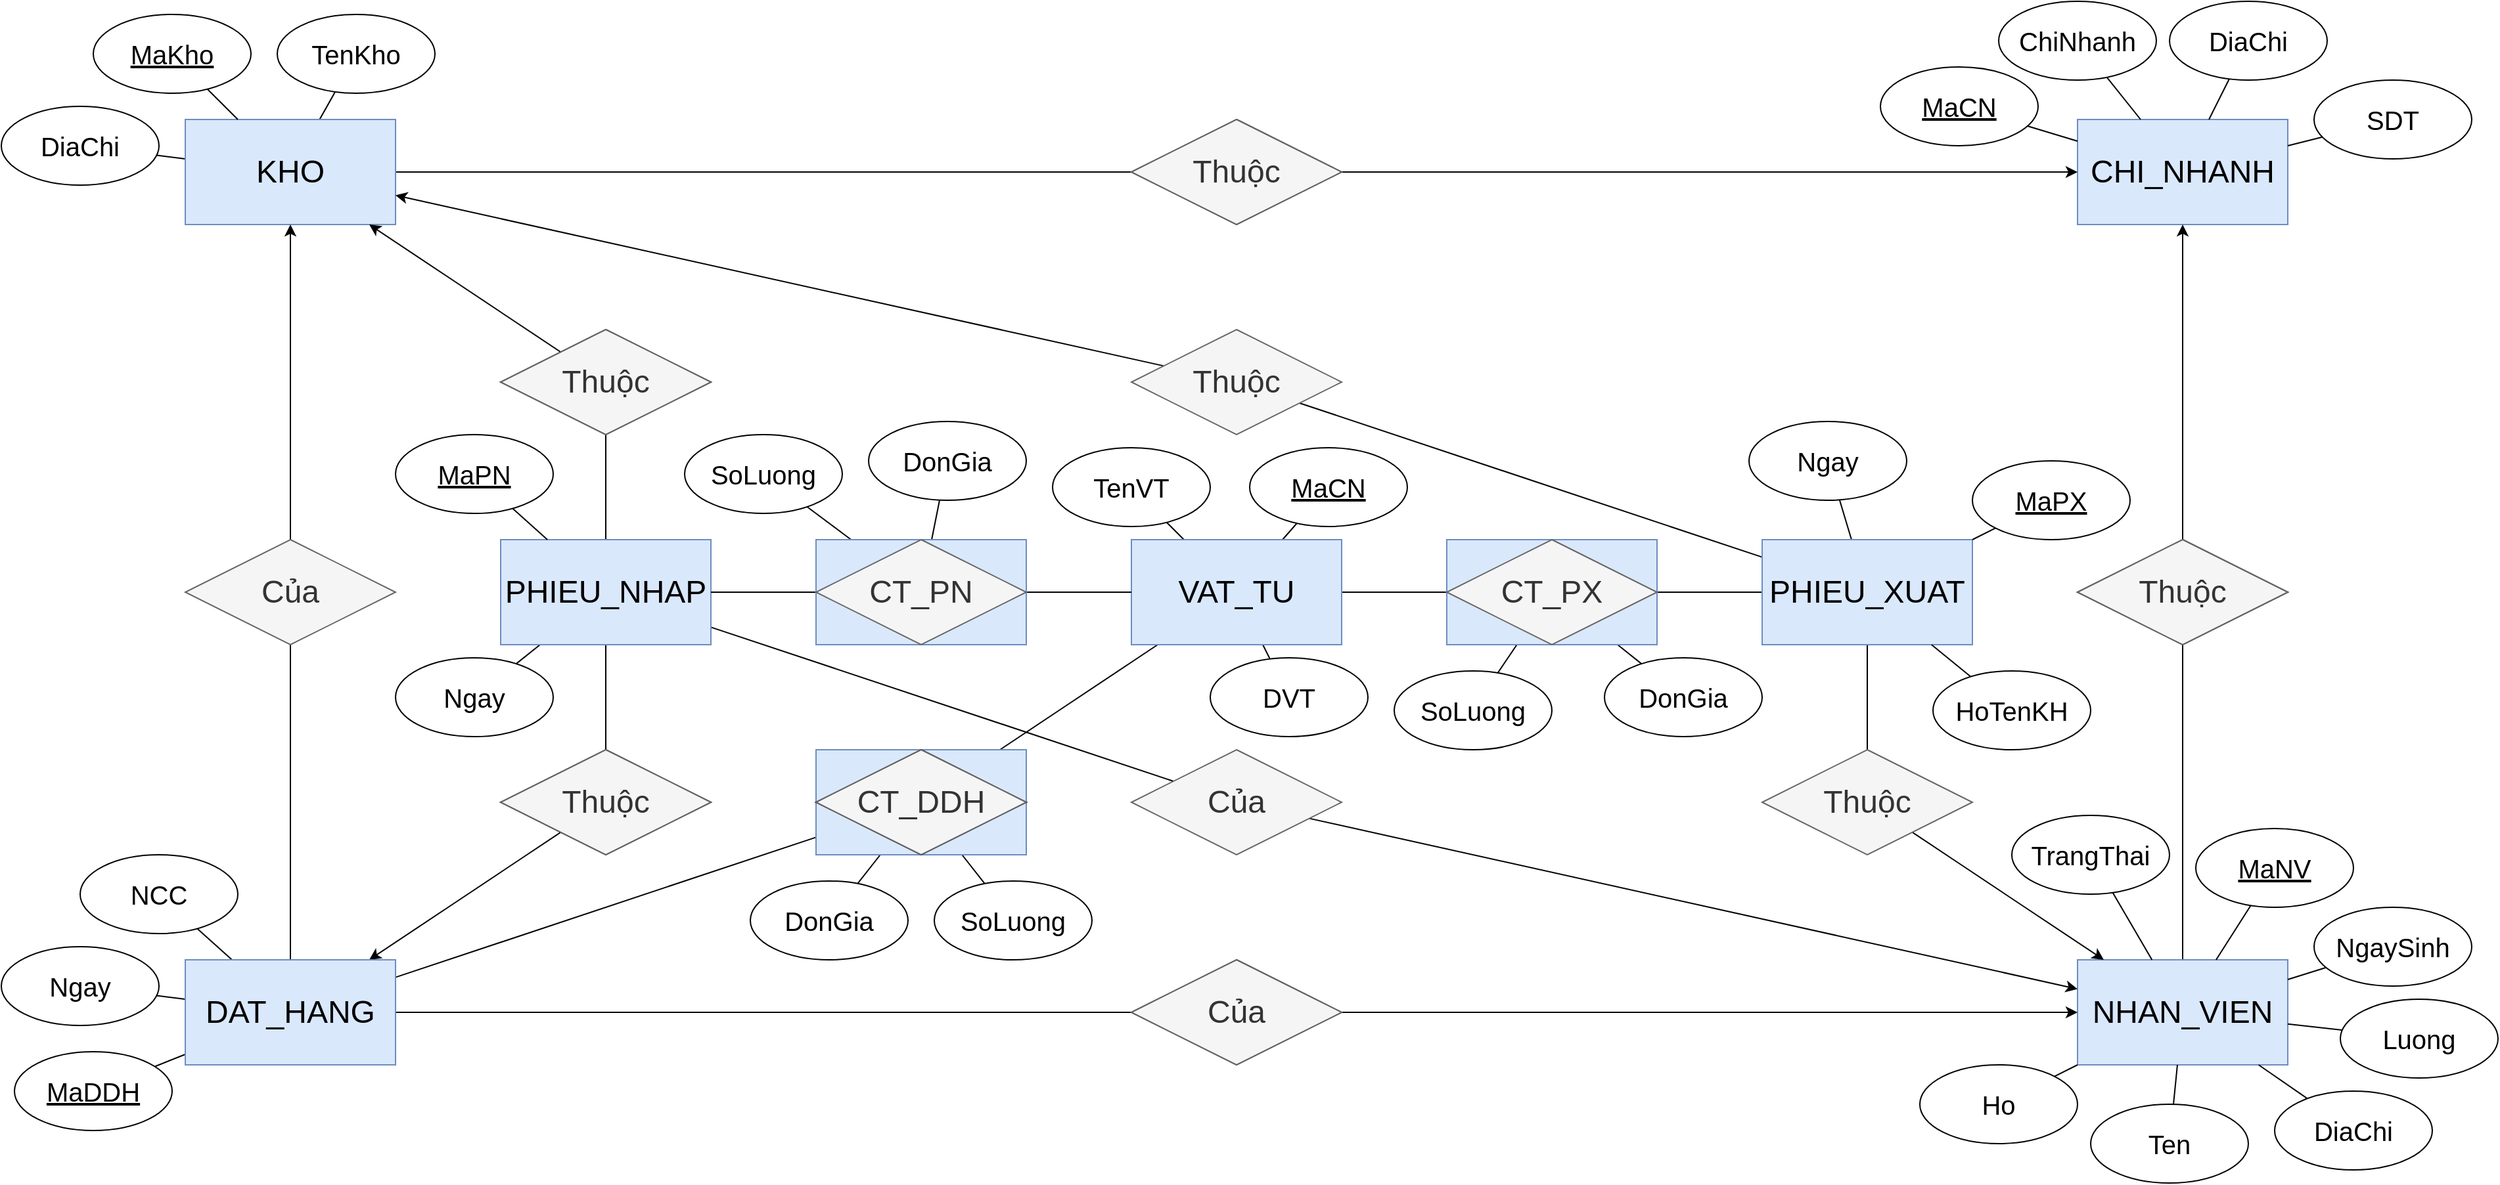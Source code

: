 <mxfile version="14.6.13" type="device" pages="2"><diagram id="R2lEEEUBdFMjLlhIrx00" name="ERD"><mxGraphModel dx="2286" dy="806" grid="1" gridSize="10" guides="1" tooltips="1" connect="1" arrows="1" fold="1" page="0" pageScale="1" pageWidth="850" pageHeight="1100" math="0" shadow="0" extFonts="Permanent Marker^https://fonts.googleapis.com/css?family=Permanent+Marker"><root><mxCell id="0"/><mxCell id="1" parent="0"/><mxCell id="WoRdXgq58RgKxwSCDWRc-1" value="CHI_NHANH" style="whiteSpace=wrap;html=1;fontSize=24;fillColor=#dae8fc;strokeColor=#6c8ebf;" parent="1" vertex="1"><mxGeometry x="400" y="400" width="160" height="80" as="geometry"/></mxCell><mxCell id="WoRdXgq58RgKxwSCDWRc-7" style="edgeStyle=none;orthogonalLoop=1;jettySize=auto;html=1;fontSize=15;endArrow=none;endFill=0;" parent="1" source="WoRdXgq58RgKxwSCDWRc-2" target="WoRdXgq58RgKxwSCDWRc-1" edge="1"><mxGeometry relative="1" as="geometry"/></mxCell><mxCell id="WoRdXgq58RgKxwSCDWRc-2" value="ChiNhanh" style="ellipse;whiteSpace=wrap;html=1;fontSize=20;" parent="1" vertex="1"><mxGeometry x="340" y="310" width="120" height="60" as="geometry"/></mxCell><mxCell id="WoRdXgq58RgKxwSCDWRc-6" style="orthogonalLoop=1;jettySize=auto;html=1;fontSize=15;endArrow=none;endFill=0;" parent="1" source="WoRdXgq58RgKxwSCDWRc-3" target="WoRdXgq58RgKxwSCDWRc-1" edge="1"><mxGeometry relative="1" as="geometry"/></mxCell><mxCell id="WoRdXgq58RgKxwSCDWRc-3" value="MaCN" style="ellipse;whiteSpace=wrap;html=1;fontSize=20;fontStyle=4;" parent="1" vertex="1"><mxGeometry x="250" y="360" width="120" height="60" as="geometry"/></mxCell><mxCell id="WoRdXgq58RgKxwSCDWRc-8" style="edgeStyle=none;orthogonalLoop=1;jettySize=auto;html=1;fontSize=15;endArrow=none;endFill=0;" parent="1" source="WoRdXgq58RgKxwSCDWRc-4" target="WoRdXgq58RgKxwSCDWRc-1" edge="1"><mxGeometry relative="1" as="geometry"/></mxCell><mxCell id="WoRdXgq58RgKxwSCDWRc-4" value="DiaChi" style="ellipse;whiteSpace=wrap;html=1;fontSize=20;" parent="1" vertex="1"><mxGeometry x="470" y="310" width="120" height="60" as="geometry"/></mxCell><mxCell id="WoRdXgq58RgKxwSCDWRc-9" style="edgeStyle=none;orthogonalLoop=1;jettySize=auto;html=1;fontSize=15;endArrow=none;endFill=0;" parent="1" source="WoRdXgq58RgKxwSCDWRc-5" target="WoRdXgq58RgKxwSCDWRc-1" edge="1"><mxGeometry relative="1" as="geometry"/></mxCell><mxCell id="WoRdXgq58RgKxwSCDWRc-5" value="SDT" style="ellipse;whiteSpace=wrap;html=1;fontSize=20;" parent="1" vertex="1"><mxGeometry x="580" y="370" width="120" height="60" as="geometry"/></mxCell><mxCell id="WoRdXgq58RgKxwSCDWRc-51" style="edgeStyle=none;orthogonalLoop=1;jettySize=auto;html=1;fontSize=15;endArrow=none;endFill=0;" parent="1" source="WoRdXgq58RgKxwSCDWRc-10" target="WoRdXgq58RgKxwSCDWRc-50" edge="1"><mxGeometry relative="1" as="geometry"/></mxCell><mxCell id="WoRdXgq58RgKxwSCDWRc-10" value="NHAN_VIEN" style="whiteSpace=wrap;html=1;fontSize=24;fillColor=#dae8fc;strokeColor=#6c8ebf;" parent="1" vertex="1"><mxGeometry x="400" y="1040" width="160" height="80" as="geometry"/></mxCell><mxCell id="WoRdXgq58RgKxwSCDWRc-21" style="edgeStyle=none;orthogonalLoop=1;jettySize=auto;html=1;fontSize=15;endArrow=none;endFill=0;" parent="1" source="WoRdXgq58RgKxwSCDWRc-11" target="WoRdXgq58RgKxwSCDWRc-10" edge="1"><mxGeometry relative="1" as="geometry"/></mxCell><mxCell id="WoRdXgq58RgKxwSCDWRc-11" value="MaNV" style="ellipse;whiteSpace=wrap;html=1;fontSize=20;fontStyle=4;" parent="1" vertex="1"><mxGeometry x="490" y="940" width="120" height="60" as="geometry"/></mxCell><mxCell id="WoRdXgq58RgKxwSCDWRc-39" style="edgeStyle=none;orthogonalLoop=1;jettySize=auto;html=1;fontSize=15;endArrow=none;endFill=0;" parent="1" source="WoRdXgq58RgKxwSCDWRc-12" target="WoRdXgq58RgKxwSCDWRc-36" edge="1"><mxGeometry relative="1" as="geometry"/></mxCell><mxCell id="WoRdXgq58RgKxwSCDWRc-12" value="DonGia" style="ellipse;whiteSpace=wrap;html=1;fontSize=20;" parent="1" vertex="1"><mxGeometry x="-610" y="980" width="120" height="60" as="geometry"/></mxCell><mxCell id="WoRdXgq58RgKxwSCDWRc-38" style="edgeStyle=none;orthogonalLoop=1;jettySize=auto;html=1;fontSize=15;endArrow=none;endFill=0;" parent="1" source="WoRdXgq58RgKxwSCDWRc-13" target="WoRdXgq58RgKxwSCDWRc-36" edge="1"><mxGeometry relative="1" as="geometry"><mxPoint x="-247.24" y="718.995" as="sourcePoint"/></mxGeometry></mxCell><mxCell id="WoRdXgq58RgKxwSCDWRc-13" value="SoLuong" style="ellipse;whiteSpace=wrap;html=1;fontSize=20;" parent="1" vertex="1"><mxGeometry x="-470" y="980" width="120" height="60" as="geometry"/></mxCell><mxCell id="WoRdXgq58RgKxwSCDWRc-33" style="edgeStyle=none;orthogonalLoop=1;jettySize=auto;html=1;fontSize=15;endArrow=none;endFill=0;" parent="1" source="WoRdXgq58RgKxwSCDWRc-14" target="WoRdXgq58RgKxwSCDWRc-28" edge="1"><mxGeometry relative="1" as="geometry"/></mxCell><mxCell id="WoRdXgq58RgKxwSCDWRc-14" value="DiaChi" style="ellipse;whiteSpace=wrap;html=1;fontSize=20;" parent="1" vertex="1"><mxGeometry x="-1180" y="390" width="120" height="60" as="geometry"/></mxCell><mxCell id="WoRdXgq58RgKxwSCDWRc-35" style="edgeStyle=none;orthogonalLoop=1;jettySize=auto;html=1;fontSize=15;endArrow=none;endFill=0;" parent="1" source="WoRdXgq58RgKxwSCDWRc-15" target="WoRdXgq58RgKxwSCDWRc-28" edge="1"><mxGeometry relative="1" as="geometry"/></mxCell><mxCell id="WoRdXgq58RgKxwSCDWRc-15" value="TenKho" style="ellipse;whiteSpace=wrap;html=1;fontSize=20;" parent="1" vertex="1"><mxGeometry x="-970" y="320" width="120" height="60" as="geometry"/></mxCell><mxCell id="WoRdXgq58RgKxwSCDWRc-27" style="edgeStyle=none;orthogonalLoop=1;jettySize=auto;html=1;fontSize=15;endArrow=none;endFill=0;" parent="1" source="WoRdXgq58RgKxwSCDWRc-16" target="WoRdXgq58RgKxwSCDWRc-10" edge="1"><mxGeometry relative="1" as="geometry"/></mxCell><mxCell id="WoRdXgq58RgKxwSCDWRc-16" value="Luong" style="ellipse;whiteSpace=wrap;html=1;fontSize=20;" parent="1" vertex="1"><mxGeometry x="600" y="1070" width="120" height="60" as="geometry"/></mxCell><mxCell id="WoRdXgq58RgKxwSCDWRc-26" style="edgeStyle=none;orthogonalLoop=1;jettySize=auto;html=1;fontSize=15;endArrow=none;endFill=0;" parent="1" source="WoRdXgq58RgKxwSCDWRc-17" target="WoRdXgq58RgKxwSCDWRc-10" edge="1"><mxGeometry relative="1" as="geometry"/></mxCell><mxCell id="WoRdXgq58RgKxwSCDWRc-17" value="NgaySinh" style="ellipse;whiteSpace=wrap;html=1;fontSize=20;" parent="1" vertex="1"><mxGeometry x="580" y="1000" width="120" height="60" as="geometry"/></mxCell><mxCell id="WoRdXgq58RgKxwSCDWRc-24" style="edgeStyle=none;orthogonalLoop=1;jettySize=auto;html=1;fontSize=15;endArrow=none;endFill=0;" parent="1" source="WoRdXgq58RgKxwSCDWRc-18" target="WoRdXgq58RgKxwSCDWRc-10" edge="1"><mxGeometry relative="1" as="geometry"/></mxCell><mxCell id="WoRdXgq58RgKxwSCDWRc-18" value="DiaChi" style="ellipse;whiteSpace=wrap;html=1;fontSize=20;" parent="1" vertex="1"><mxGeometry x="550" y="1140" width="120" height="60" as="geometry"/></mxCell><mxCell id="WoRdXgq58RgKxwSCDWRc-23" style="edgeStyle=none;orthogonalLoop=1;jettySize=auto;html=1;fontSize=15;endArrow=none;endFill=0;" parent="1" source="WoRdXgq58RgKxwSCDWRc-19" target="WoRdXgq58RgKxwSCDWRc-10" edge="1"><mxGeometry relative="1" as="geometry"/></mxCell><mxCell id="WoRdXgq58RgKxwSCDWRc-19" value="Ten" style="ellipse;whiteSpace=wrap;html=1;fontSize=20;" parent="1" vertex="1"><mxGeometry x="410" y="1150" width="120" height="60" as="geometry"/></mxCell><mxCell id="WoRdXgq58RgKxwSCDWRc-57" style="edgeStyle=none;orthogonalLoop=1;jettySize=auto;html=1;fontSize=20;endArrow=none;endFill=0;" parent="1" source="WoRdXgq58RgKxwSCDWRc-28" target="WoRdXgq58RgKxwSCDWRc-56" edge="1"><mxGeometry relative="1" as="geometry"><mxPoint x="-210" y="330" as="targetPoint"/></mxGeometry></mxCell><mxCell id="WoRdXgq58RgKxwSCDWRc-28" value="KHO" style="whiteSpace=wrap;html=1;fontSize=24;fillColor=#dae8fc;strokeColor=#6c8ebf;" parent="1" vertex="1"><mxGeometry x="-1040" y="400" width="160" height="80" as="geometry"/></mxCell><mxCell id="WoRdXgq58RgKxwSCDWRc-81" style="edgeStyle=none;orthogonalLoop=1;jettySize=auto;html=1;fontSize=20;endArrow=none;endFill=0;" parent="1" source="WoRdXgq58RgKxwSCDWRc-29" target="WoRdXgq58RgKxwSCDWRc-74" edge="1"><mxGeometry relative="1" as="geometry"/></mxCell><mxCell id="WoRdXgq58RgKxwSCDWRc-29" value="MaCN" style="ellipse;whiteSpace=wrap;html=1;fontSize=20;fontStyle=4;" parent="1" vertex="1"><mxGeometry x="-230" y="650" width="120" height="60" as="geometry"/></mxCell><mxCell id="WoRdXgq58RgKxwSCDWRc-48" style="edgeStyle=none;orthogonalLoop=1;jettySize=auto;html=1;fontSize=15;endArrow=none;endFill=0;" parent="1" source="WoRdXgq58RgKxwSCDWRc-30" target="WoRdXgq58RgKxwSCDWRc-47" edge="1"><mxGeometry relative="1" as="geometry"/></mxCell><mxCell id="WoRdXgq58RgKxwSCDWRc-30" value="MaDDH" style="ellipse;whiteSpace=wrap;html=1;fontSize=20;fontStyle=4;" parent="1" vertex="1"><mxGeometry x="-1170" y="1110" width="120" height="60" as="geometry"/></mxCell><mxCell id="WoRdXgq58RgKxwSCDWRc-34" style="edgeStyle=none;orthogonalLoop=1;jettySize=auto;html=1;fontSize=15;endArrow=none;endFill=0;" parent="1" source="WoRdXgq58RgKxwSCDWRc-32" target="WoRdXgq58RgKxwSCDWRc-28" edge="1"><mxGeometry relative="1" as="geometry"/></mxCell><mxCell id="WoRdXgq58RgKxwSCDWRc-32" value="MaKho" style="ellipse;whiteSpace=wrap;html=1;fontSize=20;fontStyle=4;" parent="1" vertex="1"><mxGeometry x="-1110" y="320" width="120" height="60" as="geometry"/></mxCell><mxCell id="WoRdXgq58RgKxwSCDWRc-63" style="edgeStyle=none;orthogonalLoop=1;jettySize=auto;html=1;fontSize=20;endArrow=none;endFill=0;" parent="1" source="WoRdXgq58RgKxwSCDWRc-40" target="WoRdXgq58RgKxwSCDWRc-47" edge="1"><mxGeometry relative="1" as="geometry"><mxPoint x="-530.922" y="955.238" as="sourcePoint"/></mxGeometry></mxCell><mxCell id="WoRdXgq58RgKxwSCDWRc-40" value="Ngay" style="ellipse;whiteSpace=wrap;html=1;fontSize=20;" parent="1" vertex="1"><mxGeometry x="-1180" y="1030" width="120" height="60" as="geometry"/></mxCell><mxCell id="WoRdXgq58RgKxwSCDWRc-85" style="edgeStyle=none;orthogonalLoop=1;jettySize=auto;html=1;fontSize=20;endArrow=none;endFill=0;" parent="1" source="WoRdXgq58RgKxwSCDWRc-41" target="WoRdXgq58RgKxwSCDWRc-84" edge="1"><mxGeometry relative="1" as="geometry"/></mxCell><mxCell id="WoRdXgq58RgKxwSCDWRc-41" value="Ngay" style="ellipse;whiteSpace=wrap;html=1;fontSize=20;" parent="1" vertex="1"><mxGeometry x="-880" y="810" width="120" height="60" as="geometry"/></mxCell><mxCell id="WoRdXgq58RgKxwSCDWRc-83" style="edgeStyle=none;orthogonalLoop=1;jettySize=auto;html=1;fontSize=20;endArrow=none;endFill=0;" parent="1" source="WoRdXgq58RgKxwSCDWRc-42" target="WoRdXgq58RgKxwSCDWRc-74" edge="1"><mxGeometry relative="1" as="geometry"/></mxCell><mxCell id="WoRdXgq58RgKxwSCDWRc-42" value="DVT" style="ellipse;whiteSpace=wrap;html=1;fontSize=20;" parent="1" vertex="1"><mxGeometry x="-260" y="810" width="120" height="60" as="geometry"/></mxCell><mxCell id="WoRdXgq58RgKxwSCDWRc-82" style="edgeStyle=none;orthogonalLoop=1;jettySize=auto;html=1;fontSize=20;endArrow=none;endFill=0;" parent="1" source="WoRdXgq58RgKxwSCDWRc-43" target="WoRdXgq58RgKxwSCDWRc-74" edge="1"><mxGeometry relative="1" as="geometry"/></mxCell><mxCell id="WoRdXgq58RgKxwSCDWRc-43" value="TenVT" style="ellipse;whiteSpace=wrap;html=1;fontSize=20;" parent="1" vertex="1"><mxGeometry x="-380" y="650" width="120" height="60" as="geometry"/></mxCell><mxCell id="WoRdXgq58RgKxwSCDWRc-64" style="edgeStyle=none;orthogonalLoop=1;jettySize=auto;html=1;fontSize=20;endArrow=none;endFill=0;" parent="1" source="WoRdXgq58RgKxwSCDWRc-45" target="WoRdXgq58RgKxwSCDWRc-47" edge="1"><mxGeometry relative="1" as="geometry"/></mxCell><mxCell id="WoRdXgq58RgKxwSCDWRc-45" value="NCC" style="ellipse;whiteSpace=wrap;html=1;fontSize=20;" parent="1" vertex="1"><mxGeometry x="-1120" y="960" width="120" height="60" as="geometry"/></mxCell><mxCell id="WoRdXgq58RgKxwSCDWRc-65" style="edgeStyle=none;orthogonalLoop=1;jettySize=auto;html=1;fontSize=20;endArrow=none;endFill=0;" parent="1" source="WoRdXgq58RgKxwSCDWRc-47" target="WoRdXgq58RgKxwSCDWRc-55" edge="1"><mxGeometry relative="1" as="geometry"><mxPoint x="-210" y="970" as="targetPoint"/></mxGeometry></mxCell><mxCell id="WoRdXgq58RgKxwSCDWRc-71" style="edgeStyle=none;orthogonalLoop=1;jettySize=auto;html=1;fontSize=20;endArrow=none;endFill=0;" parent="1" source="WoRdXgq58RgKxwSCDWRc-47" target="WoRdXgq58RgKxwSCDWRc-36" edge="1"><mxGeometry relative="1" as="geometry"/></mxCell><mxCell id="WoRdXgq58RgKxwSCDWRc-47" value="DAT_HANG" style="whiteSpace=wrap;html=1;fontSize=20;" parent="1" vertex="1"><mxGeometry x="-1040" y="1040" width="160" height="80" as="geometry"/></mxCell><mxCell id="WoRdXgq58RgKxwSCDWRc-52" style="edgeStyle=none;orthogonalLoop=1;jettySize=auto;html=1;fontSize=15;endArrow=classic;endFill=1;" parent="1" source="WoRdXgq58RgKxwSCDWRc-50" target="WoRdXgq58RgKxwSCDWRc-1" edge="1"><mxGeometry relative="1" as="geometry"/></mxCell><mxCell id="WoRdXgq58RgKxwSCDWRc-50" value="Thuộc" style="rhombus;whiteSpace=wrap;html=1;fontSize=20;" parent="1" vertex="1"><mxGeometry x="400" y="720" width="160" height="80" as="geometry"/></mxCell><mxCell id="WoRdXgq58RgKxwSCDWRc-66" style="edgeStyle=none;orthogonalLoop=1;jettySize=auto;html=1;fontSize=20;endArrow=classic;endFill=1;" parent="1" source="WoRdXgq58RgKxwSCDWRc-55" target="WoRdXgq58RgKxwSCDWRc-10" edge="1"><mxGeometry relative="1" as="geometry"/></mxCell><mxCell id="WoRdXgq58RgKxwSCDWRc-55" value="Của" style="rhombus;whiteSpace=wrap;html=1;fontSize=20;" parent="1" vertex="1"><mxGeometry x="-320" y="1040" width="160" height="80" as="geometry"/></mxCell><mxCell id="WoRdXgq58RgKxwSCDWRc-58" style="edgeStyle=none;orthogonalLoop=1;jettySize=auto;html=1;fontSize=20;endArrow=classic;endFill=1;" parent="1" source="WoRdXgq58RgKxwSCDWRc-56" target="WoRdXgq58RgKxwSCDWRc-1" edge="1"><mxGeometry relative="1" as="geometry"/></mxCell><mxCell id="WoRdXgq58RgKxwSCDWRc-56" value="Thuộc" style="rhombus;whiteSpace=wrap;html=1;fontSize=20;" parent="1" vertex="1"><mxGeometry x="-320" y="400" width="160" height="80" as="geometry"/></mxCell><mxCell id="WoRdXgq58RgKxwSCDWRc-70" style="edgeStyle=none;orthogonalLoop=1;jettySize=auto;html=1;fontSize=20;endArrow=none;endFill=0;" parent="1" source="WoRdXgq58RgKxwSCDWRc-36" target="WoRdXgq58RgKxwSCDWRc-74" edge="1"><mxGeometry relative="1" as="geometry"/></mxCell><mxCell id="WoRdXgq58RgKxwSCDWRc-138" style="edgeStyle=none;orthogonalLoop=1;jettySize=auto;html=1;fontSize=20;endArrow=none;endFill=0;" parent="1" source="WoRdXgq58RgKxwSCDWRc-74" target="WoRdXgq58RgKxwSCDWRc-133" edge="1"><mxGeometry relative="1" as="geometry"/></mxCell><mxCell id="WoRdXgq58RgKxwSCDWRc-74" value="VAT_TU" style="whiteSpace=wrap;html=1;fontSize=24;fillColor=#dae8fc;strokeColor=#6c8ebf;" parent="1" vertex="1"><mxGeometry x="-320" y="720" width="160" height="80" as="geometry"/></mxCell><mxCell id="WoRdXgq58RgKxwSCDWRc-90" style="edgeStyle=none;orthogonalLoop=1;jettySize=auto;html=1;fontSize=20;endArrow=none;endFill=0;" parent="1" source="WoRdXgq58RgKxwSCDWRc-84" target="WoRdXgq58RgKxwSCDWRc-88" edge="1"><mxGeometry relative="1" as="geometry"/></mxCell><mxCell id="WoRdXgq58RgKxwSCDWRc-92" style="edgeStyle=none;orthogonalLoop=1;jettySize=auto;html=1;fontSize=20;endArrow=none;endFill=0;" parent="1" source="WoRdXgq58RgKxwSCDWRc-84" target="WoRdXgq58RgKxwSCDWRc-91" edge="1"><mxGeometry relative="1" as="geometry"/></mxCell><mxCell id="WoRdXgq58RgKxwSCDWRc-95" style="edgeStyle=none;orthogonalLoop=1;jettySize=auto;html=1;fontSize=20;endArrow=none;endFill=0;" parent="1" source="WoRdXgq58RgKxwSCDWRc-84" target="WoRdXgq58RgKxwSCDWRc-94" edge="1"><mxGeometry relative="1" as="geometry"/></mxCell><mxCell id="WoRdXgq58RgKxwSCDWRc-84" value="PHIEU_NHAP" style="whiteSpace=wrap;html=1;fontSize=24;fillColor=#dae8fc;strokeColor=#6c8ebf;" parent="1" vertex="1"><mxGeometry x="-800" y="720" width="160" height="80" as="geometry"/></mxCell><mxCell id="WoRdXgq58RgKxwSCDWRc-87" style="edgeStyle=none;orthogonalLoop=1;jettySize=auto;html=1;fontSize=20;endArrow=none;endFill=0;" parent="1" source="WoRdXgq58RgKxwSCDWRc-86" target="WoRdXgq58RgKxwSCDWRc-84" edge="1"><mxGeometry relative="1" as="geometry"/></mxCell><mxCell id="WoRdXgq58RgKxwSCDWRc-86" value="MaPN" style="ellipse;whiteSpace=wrap;html=1;fontSize=20;fontStyle=4;" parent="1" vertex="1"><mxGeometry x="-880" y="640" width="120" height="60" as="geometry"/></mxCell><mxCell id="WoRdXgq58RgKxwSCDWRc-89" style="edgeStyle=none;orthogonalLoop=1;jettySize=auto;html=1;fontSize=20;endArrow=classic;endFill=1;" parent="1" source="WoRdXgq58RgKxwSCDWRc-88" target="WoRdXgq58RgKxwSCDWRc-28" edge="1"><mxGeometry relative="1" as="geometry"/></mxCell><mxCell id="WoRdXgq58RgKxwSCDWRc-88" value="Thuộc" style="rhombus;whiteSpace=wrap;html=1;fontSize=20;" parent="1" vertex="1"><mxGeometry x="-800" y="560" width="160" height="80" as="geometry"/></mxCell><mxCell id="WoRdXgq58RgKxwSCDWRc-93" style="edgeStyle=none;orthogonalLoop=1;jettySize=auto;html=1;fontSize=20;endArrow=classic;endFill=1;" parent="1" source="WoRdXgq58RgKxwSCDWRc-91" target="WoRdXgq58RgKxwSCDWRc-10" edge="1"><mxGeometry relative="1" as="geometry"/></mxCell><mxCell id="WoRdXgq58RgKxwSCDWRc-91" value="Của" style="rhombus;whiteSpace=wrap;html=1;fontSize=24;fillColor=#f5f5f5;strokeColor=#666666;fontColor=#333333;" parent="1" vertex="1"><mxGeometry x="-320" y="880" width="160" height="80" as="geometry"/></mxCell><mxCell id="WoRdXgq58RgKxwSCDWRc-96" style="edgeStyle=none;orthogonalLoop=1;jettySize=auto;html=1;fontSize=20;endArrow=classic;endFill=1;" parent="1" source="WoRdXgq58RgKxwSCDWRc-94" target="WoRdXgq58RgKxwSCDWRc-47" edge="1"><mxGeometry relative="1" as="geometry"/></mxCell><mxCell id="WoRdXgq58RgKxwSCDWRc-94" value="Thuộc" style="rhombus;whiteSpace=wrap;html=1;fontSize=20;" parent="1" vertex="1"><mxGeometry x="-800" y="880" width="160" height="80" as="geometry"/></mxCell><mxCell id="WoRdXgq58RgKxwSCDWRc-97" value="" style="group;" parent="1" vertex="1" connectable="0"><mxGeometry x="-560" y="720" width="160" height="80" as="geometry"/></mxCell><mxCell id="WoRdXgq58RgKxwSCDWRc-98" value="" style="whiteSpace=wrap;html=1;fontSize=20;" parent="WoRdXgq58RgKxwSCDWRc-97" vertex="1"><mxGeometry width="160" height="80" as="geometry"/></mxCell><mxCell id="WoRdXgq58RgKxwSCDWRc-99" value="CT_PN" style="rhombus;whiteSpace=wrap;html=1;fontSize=20;" parent="WoRdXgq58RgKxwSCDWRc-97" vertex="1"><mxGeometry width="160" height="80" as="geometry"/></mxCell><mxCell id="WoRdXgq58RgKxwSCDWRc-100" style="edgeStyle=none;orthogonalLoop=1;jettySize=auto;html=1;fontSize=20;endArrow=none;endFill=0;" parent="1" source="WoRdXgq58RgKxwSCDWRc-99" target="WoRdXgq58RgKxwSCDWRc-84" edge="1"><mxGeometry relative="1" as="geometry"/></mxCell><mxCell id="WoRdXgq58RgKxwSCDWRc-101" style="edgeStyle=none;orthogonalLoop=1;jettySize=auto;html=1;fontSize=20;endArrow=none;endFill=0;" parent="1" source="WoRdXgq58RgKxwSCDWRc-99" target="WoRdXgq58RgKxwSCDWRc-74" edge="1"><mxGeometry relative="1" as="geometry"/></mxCell><mxCell id="WoRdXgq58RgKxwSCDWRc-104" style="edgeStyle=none;orthogonalLoop=1;jettySize=auto;html=1;fontSize=20;endArrow=none;endFill=0;" parent="1" source="WoRdXgq58RgKxwSCDWRc-102" target="WoRdXgq58RgKxwSCDWRc-98" edge="1"><mxGeometry relative="1" as="geometry"/></mxCell><mxCell id="WoRdXgq58RgKxwSCDWRc-102" value="DonGia" style="ellipse;whiteSpace=wrap;html=1;fontSize=20;" parent="1" vertex="1"><mxGeometry x="-520" y="630" width="120" height="60" as="geometry"/></mxCell><mxCell id="WoRdXgq58RgKxwSCDWRc-105" style="edgeStyle=none;orthogonalLoop=1;jettySize=auto;html=1;fontSize=20;endArrow=none;endFill=0;" parent="1" source="WoRdXgq58RgKxwSCDWRc-103" target="WoRdXgq58RgKxwSCDWRc-98" edge="1"><mxGeometry relative="1" as="geometry"/></mxCell><mxCell id="WoRdXgq58RgKxwSCDWRc-103" value="SoLuong" style="ellipse;whiteSpace=wrap;html=1;fontSize=20;" parent="1" vertex="1"><mxGeometry x="-660" y="640" width="120" height="60" as="geometry"/></mxCell><mxCell id="WoRdXgq58RgKxwSCDWRc-109" style="edgeStyle=none;orthogonalLoop=1;jettySize=auto;html=1;fontSize=20;endArrow=none;endFill=0;" parent="1" source="WoRdXgq58RgKxwSCDWRc-106" target="WoRdXgq58RgKxwSCDWRc-107" edge="1"><mxGeometry relative="1" as="geometry"/></mxCell><mxCell id="WoRdXgq58RgKxwSCDWRc-106" value="Ngay" style="ellipse;whiteSpace=wrap;html=1;fontSize=20;" parent="1" vertex="1"><mxGeometry x="150" y="630" width="120" height="60" as="geometry"/></mxCell><mxCell id="WoRdXgq58RgKxwSCDWRc-115" style="edgeStyle=none;orthogonalLoop=1;jettySize=auto;html=1;fontSize=20;endArrow=none;endFill=0;" parent="1" source="WoRdXgq58RgKxwSCDWRc-107" target="WoRdXgq58RgKxwSCDWRc-113" edge="1"><mxGeometry relative="1" as="geometry"/></mxCell><mxCell id="WoRdXgq58RgKxwSCDWRc-117" style="edgeStyle=none;orthogonalLoop=1;jettySize=auto;html=1;fontSize=20;endArrow=none;endFill=0;" parent="1" source="WoRdXgq58RgKxwSCDWRc-107" target="WoRdXgq58RgKxwSCDWRc-116" edge="1"><mxGeometry relative="1" as="geometry"/></mxCell><mxCell id="WoRdXgq58RgKxwSCDWRc-137" style="edgeStyle=none;orthogonalLoop=1;jettySize=auto;html=1;fontSize=20;endArrow=none;endFill=0;" parent="1" source="WoRdXgq58RgKxwSCDWRc-107" target="WoRdXgq58RgKxwSCDWRc-133" edge="1"><mxGeometry relative="1" as="geometry"><mxPoint x="-100" y="590" as="targetPoint"/></mxGeometry></mxCell><mxCell id="WoRdXgq58RgKxwSCDWRc-107" value="PHIEU_XUAT" style="whiteSpace=wrap;html=1;fontSize=24;fillColor=#dae8fc;strokeColor=#6c8ebf;" parent="1" vertex="1"><mxGeometry x="160" y="720" width="160" height="80" as="geometry"/></mxCell><mxCell id="WoRdXgq58RgKxwSCDWRc-110" style="edgeStyle=none;orthogonalLoop=1;jettySize=auto;html=1;fontSize=20;endArrow=none;endFill=0;" parent="1" source="WoRdXgq58RgKxwSCDWRc-108" target="WoRdXgq58RgKxwSCDWRc-107" edge="1"><mxGeometry relative="1" as="geometry"/></mxCell><mxCell id="WoRdXgq58RgKxwSCDWRc-108" value="MaPX" style="ellipse;whiteSpace=wrap;html=1;fontSize=20;fontStyle=4;" parent="1" vertex="1"><mxGeometry x="320" y="660" width="120" height="60" as="geometry"/></mxCell><mxCell id="WoRdXgq58RgKxwSCDWRc-112" style="edgeStyle=none;orthogonalLoop=1;jettySize=auto;html=1;fontSize=20;endArrow=none;endFill=0;" parent="1" source="WoRdXgq58RgKxwSCDWRc-111" target="WoRdXgq58RgKxwSCDWRc-107" edge="1"><mxGeometry relative="1" as="geometry"/></mxCell><mxCell id="WoRdXgq58RgKxwSCDWRc-111" value="HoTenKH" style="ellipse;whiteSpace=wrap;html=1;fontSize=20;" parent="1" vertex="1"><mxGeometry x="290" y="820" width="120" height="60" as="geometry"/></mxCell><mxCell id="WoRdXgq58RgKxwSCDWRc-114" style="edgeStyle=none;orthogonalLoop=1;jettySize=auto;html=1;fontSize=20;endArrow=classic;endFill=1;" parent="1" source="WoRdXgq58RgKxwSCDWRc-113" target="WoRdXgq58RgKxwSCDWRc-28" edge="1"><mxGeometry relative="1" as="geometry"/></mxCell><mxCell id="WoRdXgq58RgKxwSCDWRc-113" value="Thuộc" style="rhombus;whiteSpace=wrap;html=1;fontSize=24;fillColor=#f5f5f5;strokeColor=#666666;fontColor=#333333;" parent="1" vertex="1"><mxGeometry x="-320" y="560" width="160" height="80" as="geometry"/></mxCell><mxCell id="WoRdXgq58RgKxwSCDWRc-118" style="edgeStyle=none;orthogonalLoop=1;jettySize=auto;html=1;fontSize=20;endArrow=classic;endFill=1;" parent="1" source="WoRdXgq58RgKxwSCDWRc-116" target="WoRdXgq58RgKxwSCDWRc-10" edge="1"><mxGeometry relative="1" as="geometry"/></mxCell><mxCell id="WoRdXgq58RgKxwSCDWRc-116" value="Thuộc" style="rhombus;whiteSpace=wrap;html=1;fontSize=24;fillColor=#f5f5f5;strokeColor=#666666;fontColor=#333333;" parent="1" vertex="1"><mxGeometry x="160" y="880" width="160" height="80" as="geometry"/></mxCell><mxCell id="WoRdXgq58RgKxwSCDWRc-141" style="edgeStyle=none;orthogonalLoop=1;jettySize=auto;html=1;fontSize=20;endArrow=none;endFill=0;" parent="1" source="WoRdXgq58RgKxwSCDWRc-126" target="WoRdXgq58RgKxwSCDWRc-10" edge="1"><mxGeometry relative="1" as="geometry"/></mxCell><mxCell id="WoRdXgq58RgKxwSCDWRc-126" value="Ho" style="ellipse;whiteSpace=wrap;html=1;fontSize=20;" parent="1" vertex="1"><mxGeometry x="280" y="1120" width="120" height="60" as="geometry"/></mxCell><mxCell id="WoRdXgq58RgKxwSCDWRc-139" style="edgeStyle=none;orthogonalLoop=1;jettySize=auto;html=1;fontSize=20;endArrow=none;endFill=0;" parent="1" source="WoRdXgq58RgKxwSCDWRc-135" target="WoRdXgq58RgKxwSCDWRc-133" edge="1"><mxGeometry relative="1" as="geometry"/></mxCell><mxCell id="WoRdXgq58RgKxwSCDWRc-135" value="DonGia" style="ellipse;whiteSpace=wrap;html=1;fontSize=20;" parent="1" vertex="1"><mxGeometry x="40" y="810" width="120" height="60" as="geometry"/></mxCell><mxCell id="WoRdXgq58RgKxwSCDWRc-140" style="edgeStyle=none;orthogonalLoop=1;jettySize=auto;html=1;fontSize=20;endArrow=none;endFill=0;" parent="1" source="WoRdXgq58RgKxwSCDWRc-136" target="WoRdXgq58RgKxwSCDWRc-133" edge="1"><mxGeometry relative="1" as="geometry"/></mxCell><mxCell id="WoRdXgq58RgKxwSCDWRc-136" value="SoLuong" style="ellipse;whiteSpace=wrap;html=1;fontSize=20;" parent="1" vertex="1"><mxGeometry x="-120" y="820" width="120" height="60" as="geometry"/></mxCell><mxCell id="WoRdXgq58RgKxwSCDWRc-146" style="edgeStyle=none;orthogonalLoop=1;jettySize=auto;html=1;exitX=0.5;exitY=1;exitDx=0;exitDy=0;fontSize=20;endArrow=none;endFill=0;" parent="1" source="WoRdXgq58RgKxwSCDWRc-30" target="WoRdXgq58RgKxwSCDWRc-30" edge="1"><mxGeometry relative="1" as="geometry"/></mxCell><mxCell id="WoRdXgq58RgKxwSCDWRc-147" value="Của" style="rhombus;whiteSpace=wrap;html=1;fontSize=24;fillColor=#f5f5f5;strokeColor=#666666;fontColor=#333333;" parent="1" vertex="1"><mxGeometry x="-320" y="1040" width="160" height="80" as="geometry"/></mxCell><mxCell id="WoRdXgq58RgKxwSCDWRc-149" value="Thuộc" style="rhombus;whiteSpace=wrap;html=1;fontSize=24;fillColor=#f5f5f5;strokeColor=#666666;fontColor=#333333;" parent="1" vertex="1"><mxGeometry x="400" y="720" width="160" height="80" as="geometry"/></mxCell><mxCell id="WoRdXgq58RgKxwSCDWRc-151" value="Thuộc" style="rhombus;whiteSpace=wrap;html=1;fontSize=24;fillColor=#f5f5f5;strokeColor=#666666;fontColor=#333333;" parent="1" vertex="1"><mxGeometry x="-320" y="400" width="160" height="80" as="geometry"/></mxCell><mxCell id="xJD30EnQ6cQfWqcHGqd3-6" style="edgeStyle=none;rounded=0;orthogonalLoop=1;jettySize=auto;html=1;endArrow=none;endFill=0;" parent="1" source="WoRdXgq58RgKxwSCDWRc-156" target="xJD30EnQ6cQfWqcHGqd3-4" edge="1"><mxGeometry relative="1" as="geometry"/></mxCell><mxCell id="WoRdXgq58RgKxwSCDWRc-156" value="DAT_HANG" style="whiteSpace=wrap;html=1;fontSize=24;fillColor=#dae8fc;strokeColor=#6c8ebf;" parent="1" vertex="1"><mxGeometry x="-1040" y="1040" width="160" height="80" as="geometry"/></mxCell><mxCell id="WoRdXgq58RgKxwSCDWRc-158" value="" style="group;fontSize=24;" parent="1" vertex="1" connectable="0"><mxGeometry x="-560" y="720" width="160" height="80" as="geometry"/></mxCell><mxCell id="WoRdXgq58RgKxwSCDWRc-159" value="" style="whiteSpace=wrap;html=1;fontSize=20;" parent="WoRdXgq58RgKxwSCDWRc-158" vertex="1"><mxGeometry width="160" height="80" as="geometry"/></mxCell><mxCell id="WoRdXgq58RgKxwSCDWRc-160" value="&lt;font style=&quot;font-size: 24px&quot;&gt;CT_PN&lt;/font&gt;" style="rhombus;whiteSpace=wrap;html=1;fontSize=20;" parent="WoRdXgq58RgKxwSCDWRc-158" vertex="1"><mxGeometry width="160" height="80" as="geometry"/></mxCell><mxCell id="WoRdXgq58RgKxwSCDWRc-162" value="Thuộc" style="rhombus;whiteSpace=wrap;html=1;fontSize=24;fillColor=#f5f5f5;strokeColor=#666666;fontColor=#333333;" parent="1" vertex="1"><mxGeometry x="-800" y="560" width="160" height="80" as="geometry"/></mxCell><mxCell id="WoRdXgq58RgKxwSCDWRc-163" value="Thuộc" style="rhombus;whiteSpace=wrap;html=1;fontSize=24;fillColor=#f5f5f5;strokeColor=#666666;fontColor=#333333;" parent="1" vertex="1"><mxGeometry x="-800" y="880" width="160" height="80" as="geometry"/></mxCell><mxCell id="WoRdXgq58RgKxwSCDWRc-133" value="" style="whiteSpace=wrap;html=1;fontSize=20;fillColor=#dae8fc;strokeColor=#6c8ebf;" parent="1" vertex="1"><mxGeometry x="-80" y="720" width="160" height="80" as="geometry"/></mxCell><mxCell id="WoRdXgq58RgKxwSCDWRc-134" value="&lt;font style=&quot;font-size: 24px&quot;&gt;CT_PX&lt;/font&gt;" style="rhombus;whiteSpace=wrap;html=1;fontSize=20;fillColor=#f5f5f5;strokeColor=#666666;fontColor=#333333;" parent="1" vertex="1"><mxGeometry x="-80" y="720" width="160" height="80" as="geometry"/></mxCell><mxCell id="WoRdXgq58RgKxwSCDWRc-166" value="" style="group;fontSize=18;fillColor=#dae8fc;strokeColor=#6c8ebf;container=0;" parent="1" vertex="1" connectable="0"><mxGeometry x="-560" y="720" width="160" height="80" as="geometry"/></mxCell><mxCell id="WoRdXgq58RgKxwSCDWRc-167" value="" style="whiteSpace=wrap;html=1;fontSize=20;fillColor=#dae8fc;strokeColor=#6c8ebf;" parent="1" vertex="1"><mxGeometry x="-560" y="720" width="160" height="80" as="geometry"/></mxCell><mxCell id="WoRdXgq58RgKxwSCDWRc-168" value="&lt;font style=&quot;font-size: 24px&quot;&gt;CT_PN&lt;/font&gt;" style="rhombus;whiteSpace=wrap;html=1;fontSize=20;fillColor=#f5f5f5;strokeColor=#666666;fontColor=#333333;" parent="1" vertex="1"><mxGeometry x="-560" y="720" width="160" height="80" as="geometry"/></mxCell><mxCell id="xJD30EnQ6cQfWqcHGqd3-2" style="rounded=0;orthogonalLoop=1;jettySize=auto;html=1;endArrow=none;endFill=0;" parent="1" source="xJD30EnQ6cQfWqcHGqd3-1" target="WoRdXgq58RgKxwSCDWRc-10" edge="1"><mxGeometry relative="1" as="geometry"/></mxCell><mxCell id="xJD30EnQ6cQfWqcHGqd3-1" value="TrangThai" style="ellipse;whiteSpace=wrap;html=1;fontSize=20;" parent="1" vertex="1"><mxGeometry x="350" y="930" width="120" height="60" as="geometry"/></mxCell><mxCell id="xJD30EnQ6cQfWqcHGqd3-5" style="edgeStyle=none;rounded=0;orthogonalLoop=1;jettySize=auto;html=1;endArrow=classic;endFill=1;" parent="1" source="xJD30EnQ6cQfWqcHGqd3-4" target="WoRdXgq58RgKxwSCDWRc-28" edge="1"><mxGeometry relative="1" as="geometry"/></mxCell><mxCell id="xJD30EnQ6cQfWqcHGqd3-4" value="Của" style="rhombus;whiteSpace=wrap;html=1;fontSize=24;fillColor=#f5f5f5;strokeColor=#666666;fontColor=#333333;" parent="1" vertex="1"><mxGeometry x="-1040" y="720" width="160" height="80" as="geometry"/></mxCell><mxCell id="xJD30EnQ6cQfWqcHGqd3-8" value="" style="group" parent="1" vertex="1" connectable="0"><mxGeometry x="-560" y="880" width="160" height="80" as="geometry"/></mxCell><mxCell id="WoRdXgq58RgKxwSCDWRc-73" value="" style="group;" parent="xJD30EnQ6cQfWqcHGqd3-8" vertex="1" connectable="0"><mxGeometry width="160" height="80" as="geometry"/></mxCell><mxCell id="WoRdXgq58RgKxwSCDWRc-36" value="" style="whiteSpace=wrap;html=1;fontSize=20;" parent="WoRdXgq58RgKxwSCDWRc-73" vertex="1"><mxGeometry width="160" height="80" as="geometry"/></mxCell><mxCell id="WoRdXgq58RgKxwSCDWRc-72" value="CT_DDH" style="rhombus;whiteSpace=wrap;html=1;fontSize=20;" parent="WoRdXgq58RgKxwSCDWRc-73" vertex="1"><mxGeometry width="160" height="80" as="geometry"/></mxCell><mxCell id="WoRdXgq58RgKxwSCDWRc-153" value="" style="group;fontSize=24;fillColor=#dae8fc;strokeColor=#6c8ebf;container=0;" parent="xJD30EnQ6cQfWqcHGqd3-8" vertex="1" connectable="0"><mxGeometry width="160" height="80" as="geometry"/></mxCell><mxCell id="WoRdXgq58RgKxwSCDWRc-165" value="CT_DDH" style="rhombus;whiteSpace=wrap;html=1;fontSize=18;" parent="xJD30EnQ6cQfWqcHGqd3-8" vertex="1"><mxGeometry width="160" height="80" as="geometry"/></mxCell><mxCell id="WoRdXgq58RgKxwSCDWRc-155" value="&lt;font style=&quot;font-size: 24px&quot;&gt;CT_DDH&lt;/font&gt;" style="rhombus;whiteSpace=wrap;html=1;fontSize=20;fillColor=#f5f5f5;strokeColor=#666666;fontColor=#333333;" parent="xJD30EnQ6cQfWqcHGqd3-8" vertex="1"><mxGeometry width="160" height="80" as="geometry"/></mxCell></root></mxGraphModel></diagram><diagram id="PyvJ21eYZE1TtiNNmQf2" name="UseCase"><mxGraphModel dx="1810" dy="1343" grid="1" gridSize="10" guides="1" tooltips="1" connect="1" arrows="1" fold="1" page="1" pageScale="1" pageWidth="850" pageHeight="1100" math="0" shadow="0"><root><mxCell id="FFRRTn_DWJ5D3q8YgOu1-0"/><mxCell id="FFRRTn_DWJ5D3q8YgOu1-1" parent="FFRRTn_DWJ5D3q8YgOu1-0"/><mxCell id="cxujhU5K7gFG7o2gEKrz-0" value="&lt;font style=&quot;font-size: 24px&quot;&gt;QLVT DATHANG&lt;/font&gt;" style="whiteSpace=wrap;html=1;aspect=fixed;verticalAlign=top;" vertex="1" parent="FFRRTn_DWJ5D3q8YgOu1-1"><mxGeometry x="280" y="80" width="1200" height="1200" as="geometry"/></mxCell><mxCell id="9aBXc-yBAEBXFi98ZPga-10" style="edgeStyle=none;rounded=0;orthogonalLoop=1;jettySize=auto;html=1;endArrow=none;endFill=0;" edge="1" parent="FFRRTn_DWJ5D3q8YgOu1-1" source="cxujhU5K7gFG7o2gEKrz-1" target="9aBXc-yBAEBXFi98ZPga-8"><mxGeometry relative="1" as="geometry"/></mxCell><mxCell id="9aBXc-yBAEBXFi98ZPga-12" style="edgeStyle=none;rounded=0;orthogonalLoop=1;jettySize=auto;html=1;endArrow=none;endFill=0;" edge="1" parent="FFRRTn_DWJ5D3q8YgOu1-1" source="cxujhU5K7gFG7o2gEKrz-1" target="cxujhU5K7gFG7o2gEKrz-5"><mxGeometry relative="1" as="geometry"/></mxCell><mxCell id="cxujhU5K7gFG7o2gEKrz-1" value="User" style="shape=umlActor;verticalLabelPosition=bottom;verticalAlign=top;html=1;outlineConnect=0;fontSize=24;" vertex="1" parent="FFRRTn_DWJ5D3q8YgOu1-1"><mxGeometry x="1580" y="940" width="40" height="80" as="geometry"/></mxCell><mxCell id="9aBXc-yBAEBXFi98ZPga-15" style="edgeStyle=none;rounded=0;orthogonalLoop=1;jettySize=auto;html=1;endArrow=none;endFill=0;" edge="1" parent="FFRRTn_DWJ5D3q8YgOu1-1" source="cxujhU5K7gFG7o2gEKrz-2" target="9aBXc-yBAEBXFi98ZPga-14"><mxGeometry relative="1" as="geometry"/></mxCell><mxCell id="9aBXc-yBAEBXFi98ZPga-16" style="edgeStyle=none;rounded=0;orthogonalLoop=1;jettySize=auto;html=1;endArrow=none;endFill=0;" edge="1" parent="FFRRTn_DWJ5D3q8YgOu1-1" source="cxujhU5K7gFG7o2gEKrz-2" target="9aBXc-yBAEBXFi98ZPga-7"><mxGeometry relative="1" as="geometry"/></mxCell><mxCell id="9aBXc-yBAEBXFi98ZPga-65" style="edgeStyle=none;rounded=0;orthogonalLoop=1;jettySize=auto;html=1;endArrow=none;endFill=0;" edge="1" parent="FFRRTn_DWJ5D3q8YgOu1-1" source="cxujhU5K7gFG7o2gEKrz-2" target="9aBXc-yBAEBXFi98ZPga-50"><mxGeometry relative="1" as="geometry"/></mxCell><mxCell id="cxujhU5K7gFG7o2gEKrz-2" value="CONGTY" style="shape=umlActor;verticalLabelPosition=bottom;verticalAlign=top;html=1;outlineConnect=0;fontSize=24;" vertex="1" parent="FFRRTn_DWJ5D3q8YgOu1-1"><mxGeometry x="160" y="560" width="40" height="80" as="geometry"/></mxCell><mxCell id="9aBXc-yBAEBXFi98ZPga-9" style="rounded=0;orthogonalLoop=1;jettySize=auto;html=1;endArrow=none;endFill=0;" edge="1" parent="FFRRTn_DWJ5D3q8YgOu1-1" source="cxujhU5K7gFG7o2gEKrz-1" target="9aBXc-yBAEBXFi98ZPga-5"><mxGeometry relative="1" as="geometry"/></mxCell><mxCell id="9aBXc-yBAEBXFi98ZPga-11" style="edgeStyle=none;rounded=0;orthogonalLoop=1;jettySize=auto;html=1;endArrow=none;endFill=0;" edge="1" parent="FFRRTn_DWJ5D3q8YgOu1-1" source="cxujhU5K7gFG7o2gEKrz-3" target="cxujhU5K7gFG7o2gEKrz-6"><mxGeometry relative="1" as="geometry"/></mxCell><mxCell id="cxujhU5K7gFG7o2gEKrz-3" value="CHINHANH" style="shape=umlActor;verticalLabelPosition=bottom;verticalAlign=top;html=1;outlineConnect=0;fontSize=24;" vertex="1" parent="FFRRTn_DWJ5D3q8YgOu1-1"><mxGeometry x="1580" y="290" width="40" height="80" as="geometry"/></mxCell><mxCell id="cxujhU5K7gFG7o2gEKrz-4" value="Ghi đơn hàng" style="ellipse;whiteSpace=wrap;html=1;fontSize=20;" vertex="1" parent="FFRRTn_DWJ5D3q8YgOu1-1"><mxGeometry x="630" y="690" width="180" height="80" as="geometry"/></mxCell><mxCell id="cxujhU5K7gFG7o2gEKrz-5" value="Đọc dữ liệu chi nhánh" style="ellipse;whiteSpace=wrap;html=1;fontSize=20;" vertex="1" parent="FFRRTn_DWJ5D3q8YgOu1-1"><mxGeometry x="970" y="1000" width="180" height="80" as="geometry"/></mxCell><mxCell id="cxujhU5K7gFG7o2gEKrz-6" value="Tạo TK CHINHANH, USER" style="ellipse;whiteSpace=wrap;html=1;fontSize=20;" vertex="1" parent="FFRRTn_DWJ5D3q8YgOu1-1"><mxGeometry x="1140" y="190" width="180" height="80" as="geometry"/></mxCell><mxCell id="9aBXc-yBAEBXFi98ZPga-0" value="Đăng nhập CONGTY" style="ellipse;whiteSpace=wrap;html=1;fontSize=20;" vertex="1" parent="FFRRTn_DWJ5D3q8YgOu1-1"><mxGeometry x="335" y="1110" width="180" height="80" as="geometry"/></mxCell><mxCell id="9aBXc-yBAEBXFi98ZPga-1" value="" style="endArrow=openThin;dashed=1;endFill=0;endSize=12;html=1;fontSize=20;" edge="1" parent="FFRRTn_DWJ5D3q8YgOu1-1" source="9aBXc-yBAEBXFi98ZPga-8" target="9aBXc-yBAEBXFi98ZPga-4"><mxGeometry width="160" relative="1" as="geometry"><mxPoint x="716.859" y="704.428" as="sourcePoint"/><mxPoint x="470.06" y="755.517" as="targetPoint"/></mxGeometry></mxCell><mxCell id="9aBXc-yBAEBXFi98ZPga-2" value="&amp;lt;&amp;lt;include&amp;gt;&amp;gt;" style="edgeLabel;html=1;align=center;verticalAlign=middle;resizable=0;points=[];fontSize=20;" vertex="1" connectable="0" parent="9aBXc-yBAEBXFi98ZPga-1"><mxGeometry x="-0.304" y="-2" relative="1" as="geometry"><mxPoint as="offset"/></mxGeometry></mxCell><mxCell id="9aBXc-yBAEBXFi98ZPga-3" style="edgeStyle=none;rounded=0;jumpStyle=sharp;jumpSize=100;orthogonalLoop=1;jettySize=auto;html=1;startArrow=none;startFill=0;startSize=0;endArrow=block;endFill=0;endSize=0;strokeColor=#000000;strokeWidth=1;fontSize=20;" edge="1" parent="FFRRTn_DWJ5D3q8YgOu1-1" source="9aBXc-yBAEBXFi98ZPga-0" target="cxujhU5K7gFG7o2gEKrz-2"><mxGeometry relative="1" as="geometry"><mxPoint x="-30" y="393.617" as="sourcePoint"/><mxPoint x="171.464" y="710.816" as="targetPoint"/></mxGeometry></mxCell><mxCell id="9aBXc-yBAEBXFi98ZPga-4" value="Chọn chi nhánh" style="ellipse;whiteSpace=wrap;html=1;fontSize=20;" vertex="1" parent="FFRRTn_DWJ5D3q8YgOu1-1"><mxGeometry x="680" y="1140" width="180" height="80" as="geometry"/></mxCell><mxCell id="9aBXc-yBAEBXFi98ZPga-5" value="Ghi dữ liệu" style="ellipse;whiteSpace=wrap;html=1;fontSize=20;" vertex="1" parent="FFRRTn_DWJ5D3q8YgOu1-1"><mxGeometry x="1050" y="680" width="180" height="80" as="geometry"/></mxCell><mxCell id="9aBXc-yBAEBXFi98ZPga-6" value="Ghi phiếu nhập//xuất" style="ellipse;whiteSpace=wrap;html=1;fontSize=20;" vertex="1" parent="FFRRTn_DWJ5D3q8YgOu1-1"><mxGeometry x="840" y="780" width="180" height="80" as="geometry"/></mxCell><mxCell id="9aBXc-yBAEBXFi98ZPga-7" value="Đọc dữ liệu công ty" style="ellipse;whiteSpace=wrap;html=1;fontSize=20;" vertex="1" parent="FFRRTn_DWJ5D3q8YgOu1-1"><mxGeometry x="425" y="1000" width="180" height="80" as="geometry"/></mxCell><mxCell id="9aBXc-yBAEBXFi98ZPga-8" value="Đăng nhập chi nhánh" style="ellipse;whiteSpace=wrap;html=1;fontSize=20;" vertex="1" parent="FFRRTn_DWJ5D3q8YgOu1-1"><mxGeometry x="1060" y="1140" width="180" height="80" as="geometry"/></mxCell><mxCell id="9aBXc-yBAEBXFi98ZPga-13" value="" style="endArrow=block;endSize=16;endFill=0;html=1;rounded=0;fontSize=20;" edge="1" parent="FFRRTn_DWJ5D3q8YgOu1-1" source="cxujhU5K7gFG7o2gEKrz-3" target="cxujhU5K7gFG7o2gEKrz-1"><mxGeometry width="160" relative="1" as="geometry"><mxPoint x="1550" y="770" as="sourcePoint"/><mxPoint x="1620" y="899.5" as="targetPoint"/><Array as="points"/></mxGeometry></mxCell><mxCell id="9aBXc-yBAEBXFi98ZPga-14" value="Tạo TK CONGTY" style="ellipse;whiteSpace=wrap;html=1;fontSize=20;" vertex="1" parent="FFRRTn_DWJ5D3q8YgOu1-1"><mxGeometry x="350" y="220" width="180" height="80" as="geometry"/></mxCell><mxCell id="9aBXc-yBAEBXFi98ZPga-19" value="Ghi nhân viên" style="ellipse;whiteSpace=wrap;html=1;fontSize=20;" vertex="1" parent="FFRRTn_DWJ5D3q8YgOu1-1"><mxGeometry x="760" y="550" width="180" height="80" as="geometry"/></mxCell><mxCell id="9aBXc-yBAEBXFi98ZPga-20" value="Ghi kho" style="ellipse;whiteSpace=wrap;html=1;fontSize=20;" vertex="1" parent="FFRRTn_DWJ5D3q8YgOu1-1"><mxGeometry x="950" y="510" width="180" height="80" as="geometry"/></mxCell><mxCell id="9aBXc-yBAEBXFi98ZPga-21" value="Ghi vật tư" style="ellipse;whiteSpace=wrap;html=1;fontSize=20;" vertex="1" parent="FFRRTn_DWJ5D3q8YgOu1-1"><mxGeometry x="1175" y="520" width="180" height="80" as="geometry"/></mxCell><mxCell id="9aBXc-yBAEBXFi98ZPga-23" value="" style="endArrow=block;endSize=16;endFill=0;html=1;rounded=0;fontSize=20;" edge="1" parent="FFRRTn_DWJ5D3q8YgOu1-1" source="9aBXc-yBAEBXFi98ZPga-6" target="9aBXc-yBAEBXFi98ZPga-5"><mxGeometry width="160" relative="1" as="geometry"><mxPoint x="1619.07" y="600" as="sourcePoint"/><mxPoint x="1610.93" y="950" as="targetPoint"/><Array as="points"/></mxGeometry></mxCell><mxCell id="9aBXc-yBAEBXFi98ZPga-25" value="" style="endArrow=block;endSize=16;endFill=0;html=1;rounded=0;fontSize=20;" edge="1" parent="FFRRTn_DWJ5D3q8YgOu1-1" source="9aBXc-yBAEBXFi98ZPga-19" target="9aBXc-yBAEBXFi98ZPga-5"><mxGeometry width="160" relative="1" as="geometry"><mxPoint x="1216.648" y="409.891" as="sourcePoint"/><mxPoint x="1243.064" y="560.119" as="targetPoint"/><Array as="points"/></mxGeometry></mxCell><mxCell id="9aBXc-yBAEBXFi98ZPga-26" value="" style="endArrow=block;endSize=16;endFill=0;html=1;rounded=0;fontSize=20;" edge="1" parent="FFRRTn_DWJ5D3q8YgOu1-1" source="9aBXc-yBAEBXFi98ZPga-21" target="9aBXc-yBAEBXFi98ZPga-5"><mxGeometry width="160" relative="1" as="geometry"><mxPoint x="1226.648" y="419.891" as="sourcePoint"/><mxPoint x="1253.064" y="570.119" as="targetPoint"/><Array as="points"/></mxGeometry></mxCell><mxCell id="9aBXc-yBAEBXFi98ZPga-27" value="" style="endArrow=block;endSize=16;endFill=0;html=1;rounded=0;fontSize=20;" edge="1" parent="FFRRTn_DWJ5D3q8YgOu1-1" source="9aBXc-yBAEBXFi98ZPga-20" target="9aBXc-yBAEBXFi98ZPga-5"><mxGeometry width="160" relative="1" as="geometry"><mxPoint x="1236.648" y="429.891" as="sourcePoint"/><mxPoint x="1300" y="580" as="targetPoint"/><Array as="points"/></mxGeometry></mxCell><mxCell id="9aBXc-yBAEBXFi98ZPga-28" value="" style="endArrow=block;endSize=16;endFill=0;html=1;rounded=0;fontSize=20;" edge="1" parent="FFRRTn_DWJ5D3q8YgOu1-1" source="cxujhU5K7gFG7o2gEKrz-4" target="9aBXc-yBAEBXFi98ZPga-5"><mxGeometry width="160" relative="1" as="geometry"><mxPoint x="1246.648" y="439.891" as="sourcePoint"/><mxPoint x="1273.064" y="590.119" as="targetPoint"/><Array as="points"/></mxGeometry></mxCell><mxCell id="9aBXc-yBAEBXFi98ZPga-29" value="Chuyển chi nhánh" style="ellipse;whiteSpace=wrap;html=1;fontSize=20;" vertex="1" parent="FFRRTn_DWJ5D3q8YgOu1-1"><mxGeometry x="630" y="370" width="180" height="80" as="geometry"/></mxCell><mxCell id="9aBXc-yBAEBXFi98ZPga-30" value="" style="endArrow=openThin;dashed=1;endFill=0;endSize=12;html=1;fontSize=20;" edge="1" parent="FFRRTn_DWJ5D3q8YgOu1-1" source="9aBXc-yBAEBXFi98ZPga-29" target="9aBXc-yBAEBXFi98ZPga-19"><mxGeometry width="160" relative="1" as="geometry"><mxPoint x="351.041" y="632.35" as="sourcePoint"/><mxPoint x="558.904" y="447.641" as="targetPoint"/></mxGeometry></mxCell><mxCell id="9aBXc-yBAEBXFi98ZPga-31" value="&amp;lt;&amp;lt;extend&amp;gt;&amp;gt;" style="edgeLabel;html=1;align=center;verticalAlign=middle;resizable=0;points=[];fontSize=20;" vertex="1" connectable="0" parent="9aBXc-yBAEBXFi98ZPga-30"><mxGeometry x="-0.304" y="-2" relative="1" as="geometry"><mxPoint as="offset"/></mxGeometry></mxCell><mxCell id="9aBXc-yBAEBXFi98ZPga-35" value="" style="endArrow=openThin;dashed=1;endFill=0;endSize=12;html=1;fontSize=20;" edge="1" parent="FFRRTn_DWJ5D3q8YgOu1-1" source="9aBXc-yBAEBXFi98ZPga-6" target="cxujhU5K7gFG7o2gEKrz-4"><mxGeometry width="160" relative="1" as="geometry"><mxPoint x="538.975" y="1000.216" as="sourcePoint"/><mxPoint x="751.209" y="1109.714" as="targetPoint"/></mxGeometry></mxCell><mxCell id="9aBXc-yBAEBXFi98ZPga-36" value="&amp;lt;&amp;lt;include&amp;gt;&amp;gt;" style="edgeLabel;html=1;align=center;verticalAlign=middle;resizable=0;points=[];fontSize=20;" vertex="1" connectable="0" parent="9aBXc-yBAEBXFi98ZPga-35"><mxGeometry x="-0.304" y="-2" relative="1" as="geometry"><mxPoint as="offset"/></mxGeometry></mxCell><mxCell id="9aBXc-yBAEBXFi98ZPga-64" style="rounded=0;orthogonalLoop=1;jettySize=auto;html=1;endArrow=none;endFill=0;" edge="1" parent="FFRRTn_DWJ5D3q8YgOu1-1" source="9aBXc-yBAEBXFi98ZPga-37" target="cxujhU5K7gFG7o2gEKrz-1"><mxGeometry relative="1" as="geometry"/></mxCell><mxCell id="9aBXc-yBAEBXFi98ZPga-37" value="Xem báo cáo chi nhánh" style="ellipse;whiteSpace=wrap;html=1;fontSize=20;" vertex="1" parent="FFRRTn_DWJ5D3q8YgOu1-1"><mxGeometry x="1040" y="870" width="180" height="80" as="geometry"/></mxCell><mxCell id="9aBXc-yBAEBXFi98ZPga-46" value="" style="endArrow=openThin;dashed=1;endFill=0;endSize=12;html=1;fontSize=20;" edge="1" parent="FFRRTn_DWJ5D3q8YgOu1-1" source="cxujhU5K7gFG7o2gEKrz-4" target="9aBXc-yBAEBXFi98ZPga-19"><mxGeometry width="160" relative="1" as="geometry"><mxPoint x="946.292" y="645.034" as="sourcePoint"/><mxPoint x="873.191" y="585.093" as="targetPoint"/></mxGeometry></mxCell><mxCell id="9aBXc-yBAEBXFi98ZPga-47" value="&amp;lt;&amp;lt;include&amp;gt;&amp;gt;" style="edgeLabel;html=1;align=center;verticalAlign=middle;resizable=0;points=[];fontSize=20;" vertex="1" connectable="0" parent="9aBXc-yBAEBXFi98ZPga-46"><mxGeometry x="-0.304" y="-2" relative="1" as="geometry"><mxPoint as="offset"/></mxGeometry></mxCell><mxCell id="9aBXc-yBAEBXFi98ZPga-48" value="&lt;span style=&quot;font-size: 20px&quot;&gt;Thêm, sửa, xóa, undo, reload&lt;/span&gt;" style="shape=note;whiteSpace=wrap;html=1;backgroundOutline=1;darkOpacity=0.05;" vertex="1" parent="FFRRTn_DWJ5D3q8YgOu1-1"><mxGeometry x="1015" y="390" width="270" height="80" as="geometry"/></mxCell><mxCell id="9aBXc-yBAEBXFi98ZPga-49" value="" style="endArrow=none;dashed=1;html=1;dashPattern=1 3;strokeWidth=2;" edge="1" parent="FFRRTn_DWJ5D3q8YgOu1-1" source="9aBXc-yBAEBXFi98ZPga-48" target="9aBXc-yBAEBXFi98ZPga-5"><mxGeometry width="50" height="50" relative="1" as="geometry"><mxPoint x="750" y="800" as="sourcePoint"/><mxPoint x="800" y="750" as="targetPoint"/></mxGeometry></mxCell><mxCell id="9aBXc-yBAEBXFi98ZPga-50" value="Xem báo cáo công ty" style="ellipse;whiteSpace=wrap;html=1;fontSize=20;" vertex="1" parent="FFRRTn_DWJ5D3q8YgOu1-1"><mxGeometry x="460" y="820" width="180" height="80" as="geometry"/></mxCell><mxCell id="9aBXc-yBAEBXFi98ZPga-75" value="" style="endArrow=none;dashed=1;html=1;dashPattern=1 3;strokeWidth=2;" edge="1" parent="FFRRTn_DWJ5D3q8YgOu1-1" source="9aBXc-yBAEBXFi98ZPga-50" target="9aBXc-yBAEBXFi98ZPga-77"><mxGeometry width="50" height="50" relative="1" as="geometry"><mxPoint x="1158.621" y="480" as="sourcePoint"/><mxPoint x="730" y="953.158" as="targetPoint"/></mxGeometry></mxCell><mxCell id="9aBXc-yBAEBXFi98ZPga-77" value="1. In danh sách nhân viên&lt;br&gt;2. In danh mục vật tư&lt;br&gt;3. Số lượng giá trị hàng nhập xuất&lt;br&gt;4. Danh sách đơn hàng chưa có phiếu nhập&lt;br&gt;5. Báo cáo tình hình hoạt động của nhân viên&lt;br&gt;6.Tổng hợp nhập xuất&lt;br&gt;" style="shape=note;whiteSpace=wrap;html=1;backgroundOutline=1;darkOpacity=0.05;fontSize=20;align=left;" vertex="1" parent="FFRRTn_DWJ5D3q8YgOu1-1"><mxGeometry x="370" y="420" width="240" height="280" as="geometry"/></mxCell><mxCell id="9aBXc-yBAEBXFi98ZPga-80" value="" style="endArrow=block;endSize=16;endFill=0;html=1;rounded=0;fontSize=20;" edge="1" parent="FFRRTn_DWJ5D3q8YgOu1-1" source="9aBXc-yBAEBXFi98ZPga-37" target="9aBXc-yBAEBXFi98ZPga-50"><mxGeometry width="160" relative="1" as="geometry"><mxPoint x="923.64" y="628.284" as="sourcePoint"/><mxPoint x="540" y="760" as="targetPoint"/><Array as="points"/></mxGeometry></mxCell><mxCell id="9aBXc-yBAEBXFi98ZPga-82" value="" style="endArrow=block;endSize=16;endFill=0;html=1;rounded=0;fontSize=20;" edge="1" parent="FFRRTn_DWJ5D3q8YgOu1-1" source="cxujhU5K7gFG7o2gEKrz-5" target="9aBXc-yBAEBXFi98ZPga-7"><mxGeometry width="160" relative="1" as="geometry"><mxPoint x="1078.159" y="883.358" as="sourcePoint"/><mxPoint x="561.664" y="776.813" as="targetPoint"/><Array as="points"/></mxGeometry></mxCell><mxCell id="9aBXc-yBAEBXFi98ZPga-83" value="" style="endArrow=block;endSize=16;endFill=0;html=1;rounded=0;fontSize=20;" edge="1" parent="FFRRTn_DWJ5D3q8YgOu1-1" source="cxujhU5K7gFG7o2gEKrz-6" target="9aBXc-yBAEBXFi98ZPga-14"><mxGeometry width="160" relative="1" as="geometry"><mxPoint x="1051.603" y="912.483" as="sourcePoint"/><mxPoint x="648.353" y="877.617" as="targetPoint"/><Array as="points"/></mxGeometry></mxCell></root></mxGraphModel></diagram></mxfile>